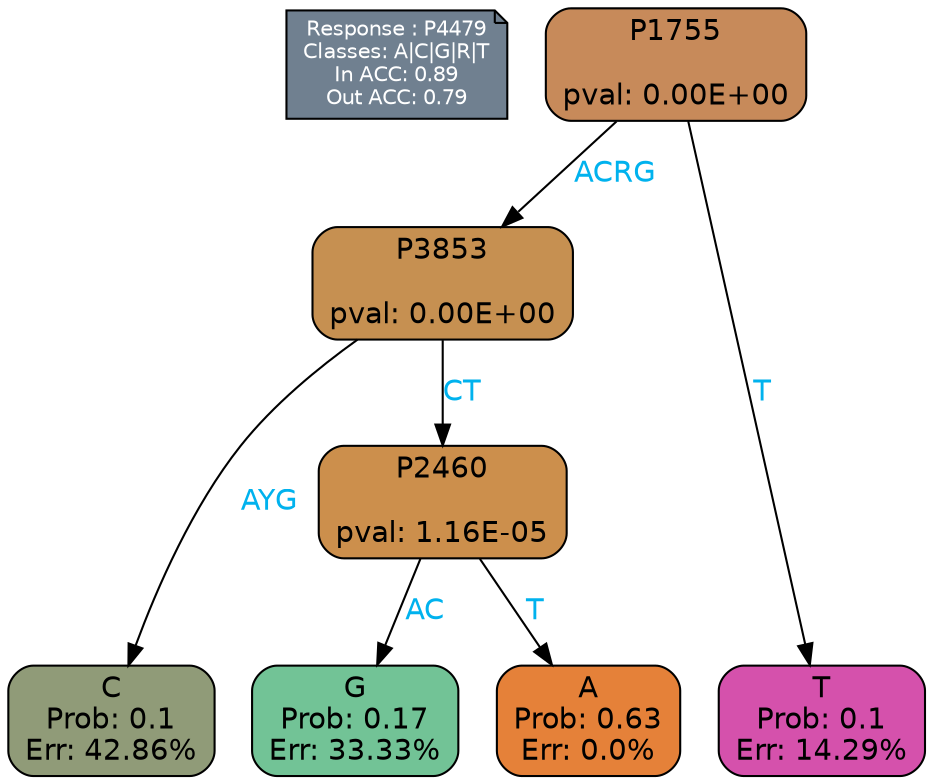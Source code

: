 digraph Tree {
node [shape=box, style="filled, rounded", color="black", fontname=helvetica] ;
graph [ranksep=equally, splines=polylines, bgcolor=transparent, dpi=600] ;
edge [fontname=helvetica] ;
LEGEND [label="Response : P4479
Classes: A|C|G|R|T
In ACC: 0.89
Out ACC: 0.79
",shape=note,align=left,style=filled,fillcolor="slategray",fontcolor="white",fontsize=10];1 [label="P1755

pval: 0.00E+00", fillcolor="#c78a5a"] ;
2 [label="P3853

pval: 0.00E+00", fillcolor="#c69051"] ;
3 [label="C
Prob: 0.1
Err: 42.86%", fillcolor="#909b78"] ;
4 [label="P2460

pval: 1.16E-05", fillcolor="#cc8f4c"] ;
5 [label="G
Prob: 0.17
Err: 33.33%", fillcolor="#72c396"] ;
6 [label="A
Prob: 0.63
Err: 0.0%", fillcolor="#e58139"] ;
7 [label="T
Prob: 0.1
Err: 14.29%", fillcolor="#d551ac"] ;
1 -> 2 [label="ACRG",fontcolor=deepskyblue2] ;
1 -> 7 [label="T",fontcolor=deepskyblue2] ;
2 -> 3 [label="AYG",fontcolor=deepskyblue2] ;
2 -> 4 [label="CT",fontcolor=deepskyblue2] ;
4 -> 5 [label="AC",fontcolor=deepskyblue2] ;
4 -> 6 [label="T",fontcolor=deepskyblue2] ;
{rank = same; 3;5;6;7;}{rank = same; LEGEND;1;}}